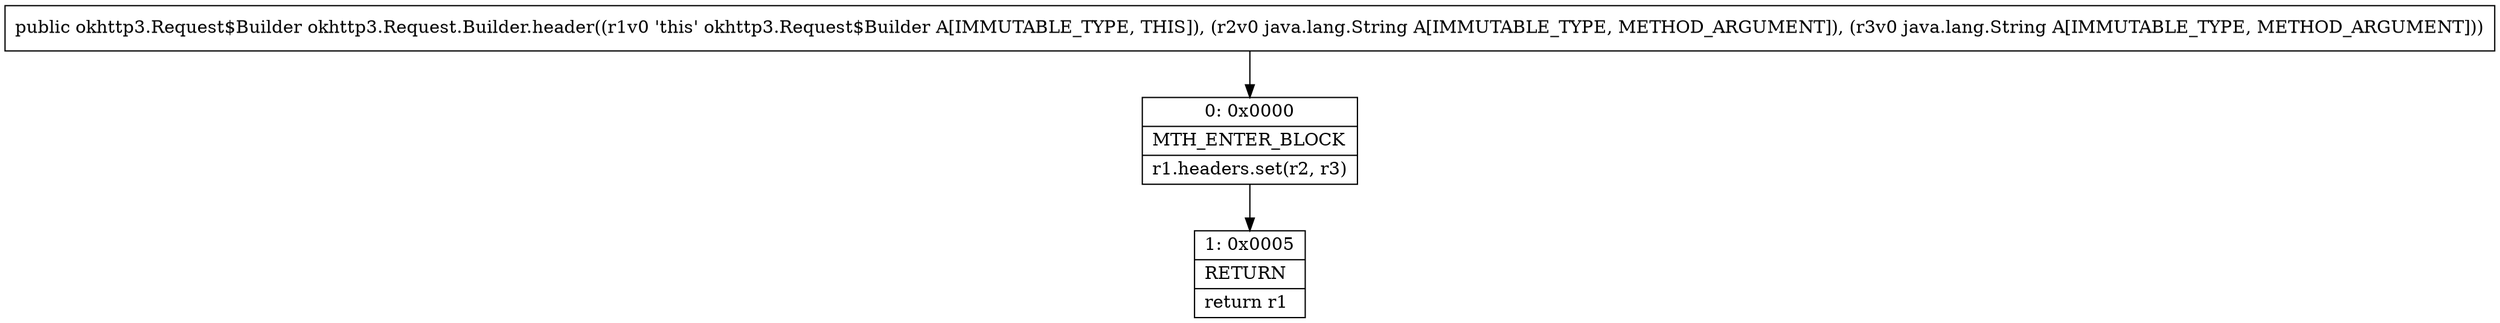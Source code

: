 digraph "CFG forokhttp3.Request.Builder.header(Ljava\/lang\/String;Ljava\/lang\/String;)Lokhttp3\/Request$Builder;" {
Node_0 [shape=record,label="{0\:\ 0x0000|MTH_ENTER_BLOCK\l|r1.headers.set(r2, r3)\l}"];
Node_1 [shape=record,label="{1\:\ 0x0005|RETURN\l|return r1\l}"];
MethodNode[shape=record,label="{public okhttp3.Request$Builder okhttp3.Request.Builder.header((r1v0 'this' okhttp3.Request$Builder A[IMMUTABLE_TYPE, THIS]), (r2v0 java.lang.String A[IMMUTABLE_TYPE, METHOD_ARGUMENT]), (r3v0 java.lang.String A[IMMUTABLE_TYPE, METHOD_ARGUMENT])) }"];
MethodNode -> Node_0;
Node_0 -> Node_1;
}

